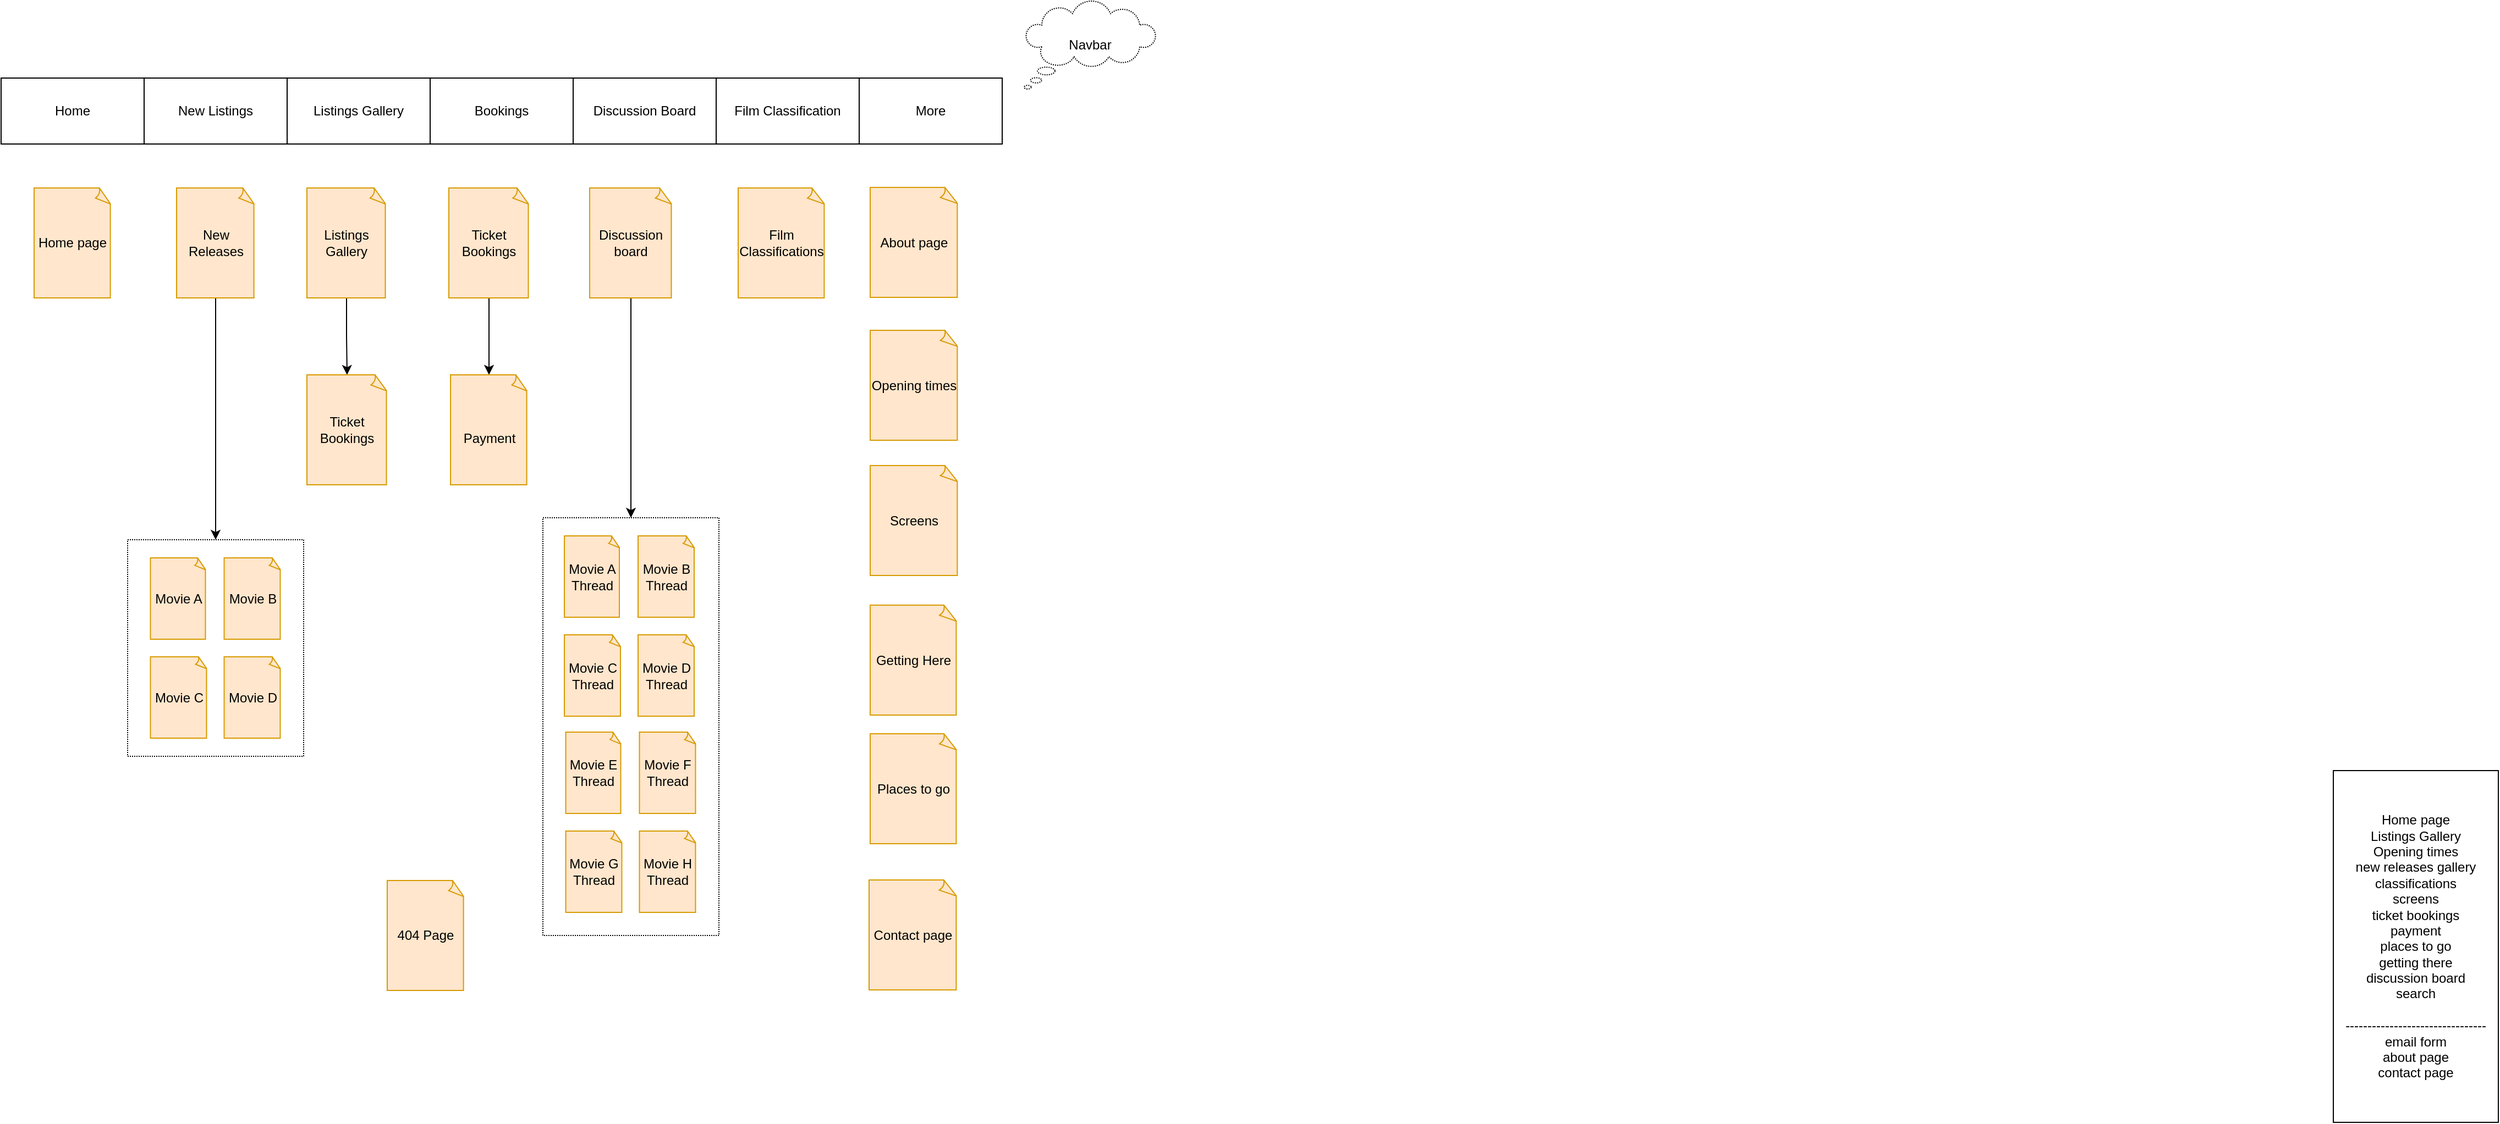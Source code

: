 <mxfile version="15.8.7" type="device"><diagram id="9vVXYeCcHV21ei1Ue3Z5" name="Page-1"><mxGraphModel dx="1257" dy="1374" grid="1" gridSize="10" guides="1" tooltips="1" connect="1" arrows="1" fold="1" page="0" pageScale="1" pageWidth="1169" pageHeight="827" math="0" shadow="0"><root><mxCell id="0"/><mxCell id="1" parent="0"/><mxCell id="p7f9iUlsKaYYbHJI8QPc-3" value="Home page&lt;br&gt;Listings Gallery&lt;br&gt;Opening times&lt;br&gt;new releases gallery&lt;br&gt;classifications&lt;br&gt;screens&lt;br&gt;ticket bookings&lt;br&gt;payment&lt;br&gt;places to go&lt;br&gt;getting there&lt;br&gt;discussion board&lt;br&gt;search&lt;br&gt;&lt;br&gt;--------------------------------&lt;br&gt;email form&lt;br&gt;about page&lt;br&gt;contact page" style="rounded=0;whiteSpace=wrap;html=1;" parent="1" vertex="1"><mxGeometry x="2140" y="680" width="150" height="320" as="geometry"/></mxCell><mxCell id="p7f9iUlsKaYYbHJI8QPc-14" value="&lt;span&gt;Home page&lt;/span&gt;" style="whiteSpace=wrap;html=1;shape=mxgraph.basic.document;rounded=1;fillColor=#ffe6cc;strokeColor=#d79b00;flipH=0;" parent="1" vertex="1"><mxGeometry x="50" y="150" width="70" height="100" as="geometry"/></mxCell><mxCell id="q197QFIgFEAzJsEmRGrT-18" style="edgeStyle=orthogonalEdgeStyle;rounded=0;orthogonalLoop=1;jettySize=auto;html=1;entryX=0.5;entryY=0;entryDx=0;entryDy=0;entryPerimeter=0;" edge="1" parent="1" source="p7f9iUlsKaYYbHJI8QPc-15" target="q197QFIgFEAzJsEmRGrT-17"><mxGeometry relative="1" as="geometry"/></mxCell><mxCell id="p7f9iUlsKaYYbHJI8QPc-15" value="Listings Gallery" style="whiteSpace=wrap;html=1;shape=mxgraph.basic.document;rounded=1;fillColor=#ffe6cc;strokeColor=#d79b00;flipH=0;" parent="1" vertex="1"><mxGeometry x="298" y="150" width="72" height="100" as="geometry"/></mxCell><mxCell id="p7f9iUlsKaYYbHJI8QPc-16" value="Opening times" style="whiteSpace=wrap;html=1;shape=mxgraph.basic.document;rounded=1;fillColor=#ffe6cc;strokeColor=#d79b00;" parent="1" vertex="1"><mxGeometry x="810" y="279.5" width="80" height="100" as="geometry"/></mxCell><mxCell id="kC1xV4v4jSwnp7RrcEFF-17" style="edgeStyle=orthogonalEdgeStyle;rounded=0;orthogonalLoop=1;jettySize=auto;html=1;exitX=0.5;exitY=1;exitDx=0;exitDy=0;exitPerimeter=0;entryX=0.5;entryY=0;entryDx=0;entryDy=0;" parent="1" source="p7f9iUlsKaYYbHJI8QPc-17" target="kC1xV4v4jSwnp7RrcEFF-13" edge="1"><mxGeometry relative="1" as="geometry"/></mxCell><mxCell id="p7f9iUlsKaYYbHJI8QPc-17" value="New Releases" style="whiteSpace=wrap;html=1;shape=mxgraph.basic.document;rounded=1;fillColor=#ffe6cc;strokeColor=#d79b00;flipH=0;" parent="1" vertex="1"><mxGeometry x="179.5" y="150" width="71" height="100" as="geometry"/></mxCell><mxCell id="q197QFIgFEAzJsEmRGrT-16" style="edgeStyle=orthogonalEdgeStyle;rounded=0;orthogonalLoop=1;jettySize=auto;html=1;entryX=0.5;entryY=0;entryDx=0;entryDy=0;entryPerimeter=0;" edge="1" parent="1" source="p7f9iUlsKaYYbHJI8QPc-21" target="kC1xV4v4jSwnp7RrcEFF-6"><mxGeometry relative="1" as="geometry"/></mxCell><mxCell id="p7f9iUlsKaYYbHJI8QPc-21" value="&lt;span style=&quot;font-family: &amp;#34;helvetica&amp;#34;&quot;&gt;Ticket Bookings&lt;/span&gt;" style="whiteSpace=wrap;html=1;shape=mxgraph.basic.document;rounded=1;fillColor=#ffe6cc;strokeColor=#d79b00;flipH=0;" parent="1" vertex="1"><mxGeometry x="427" y="150" width="73" height="100" as="geometry"/></mxCell><mxCell id="p7f9iUlsKaYYbHJI8QPc-23" value="&lt;font face=&quot;helvetica&quot;&gt;Places to go&lt;/font&gt;" style="whiteSpace=wrap;html=1;shape=mxgraph.basic.document;rounded=1;fillColor=#ffe6cc;strokeColor=#d79b00;" parent="1" vertex="1"><mxGeometry x="810" y="646.5" width="79" height="100" as="geometry"/></mxCell><mxCell id="p7f9iUlsKaYYbHJI8QPc-24" value="&lt;span style=&quot;font-family: &amp;#34;helvetica&amp;#34;&quot;&gt;Getting Here&lt;/span&gt;" style="whiteSpace=wrap;html=1;shape=mxgraph.basic.document;rounded=1;fillColor=#ffe6cc;strokeColor=#d79b00;flipH=0;" parent="1" vertex="1"><mxGeometry x="810" y="529.5" width="79" height="100" as="geometry"/></mxCell><mxCell id="q197QFIgFEAzJsEmRGrT-15" style="edgeStyle=orthogonalEdgeStyle;rounded=0;orthogonalLoop=1;jettySize=auto;html=1;entryX=0.5;entryY=0;entryDx=0;entryDy=0;" edge="1" parent="1" source="p7f9iUlsKaYYbHJI8QPc-25" target="q197QFIgFEAzJsEmRGrT-6"><mxGeometry relative="1" as="geometry"/></mxCell><mxCell id="p7f9iUlsKaYYbHJI8QPc-25" value="Discussion board" style="whiteSpace=wrap;html=1;shape=mxgraph.basic.document;rounded=1;fillColor=#ffe6cc;strokeColor=#d79b00;" parent="1" vertex="1"><mxGeometry x="555" y="150" width="75" height="100" as="geometry"/></mxCell><mxCell id="p7f9iUlsKaYYbHJI8QPc-29" value="About page" style="whiteSpace=wrap;html=1;shape=mxgraph.basic.document;rounded=1;fillColor=#ffe6cc;strokeColor=#d79b00;flipH=0;" parent="1" vertex="1"><mxGeometry x="810" y="149.5" width="80" height="100" as="geometry"/></mxCell><mxCell id="p7f9iUlsKaYYbHJI8QPc-30" value="Contact page" style="whiteSpace=wrap;html=1;shape=mxgraph.basic.document;rounded=1;fillColor=#ffe6cc;strokeColor=#d79b00;" parent="1" vertex="1"><mxGeometry x="809" y="779.5" width="80" height="100" as="geometry"/></mxCell><mxCell id="p7f9iUlsKaYYbHJI8QPc-33" value="Home" style="rounded=0;whiteSpace=wrap;html=1;" parent="1" vertex="1"><mxGeometry x="20" y="50" width="130" height="60" as="geometry"/></mxCell><mxCell id="p7f9iUlsKaYYbHJI8QPc-35" value="New Listings" style="rounded=0;whiteSpace=wrap;html=1;" parent="1" vertex="1"><mxGeometry x="150" y="50" width="130" height="60" as="geometry"/></mxCell><mxCell id="p7f9iUlsKaYYbHJI8QPc-36" value="Listings Gallery" style="rounded=0;whiteSpace=wrap;html=1;" parent="1" vertex="1"><mxGeometry x="280" y="50" width="130" height="60" as="geometry"/></mxCell><mxCell id="p7f9iUlsKaYYbHJI8QPc-37" value="Bookings" style="rounded=0;whiteSpace=wrap;html=1;" parent="1" vertex="1"><mxGeometry x="410" y="50" width="130" height="60" as="geometry"/></mxCell><mxCell id="p7f9iUlsKaYYbHJI8QPc-41" value="More" style="rounded=0;whiteSpace=wrap;html=1;" parent="1" vertex="1"><mxGeometry x="800" y="50" width="130" height="60" as="geometry"/></mxCell><mxCell id="4aFQmp6HCYiF2naw0mB--1" value="Discussion Board" style="rounded=0;whiteSpace=wrap;html=1;" parent="1" vertex="1"><mxGeometry x="540" y="50" width="130" height="60" as="geometry"/></mxCell><mxCell id="kC1xV4v4jSwnp7RrcEFF-5" value="Screens" style="whiteSpace=wrap;html=1;shape=mxgraph.basic.document;rounded=1;fillColor=#ffe6cc;strokeColor=#d79b00;" parent="1" vertex="1"><mxGeometry x="810" y="402.5" width="80" height="100" as="geometry"/></mxCell><mxCell id="kC1xV4v4jSwnp7RrcEFF-6" value="&lt;br&gt;Payment&lt;br&gt;" style="whiteSpace=wrap;html=1;shape=mxgraph.basic.document;rounded=1;fillColor=#ffe6cc;strokeColor=#d79b00;" parent="1" vertex="1"><mxGeometry x="428.5" y="320" width="70" height="100" as="geometry"/></mxCell><mxCell id="kC1xV4v4jSwnp7RrcEFF-14" value="" style="group" parent="1" vertex="1" connectable="0"><mxGeometry x="135" y="470" width="160" height="197" as="geometry"/></mxCell><mxCell id="kC1xV4v4jSwnp7RrcEFF-13" value="" style="rounded=0;whiteSpace=wrap;html=1;dashed=1;dashPattern=1 1;" parent="kC1xV4v4jSwnp7RrcEFF-14" vertex="1"><mxGeometry width="160" height="197" as="geometry"/></mxCell><mxCell id="kC1xV4v4jSwnp7RrcEFF-27" value="Movie A" style="whiteSpace=wrap;html=1;shape=mxgraph.basic.document;rounded=1;fillColor=#ffe6cc;strokeColor=#d79b00;flipH=0;" parent="kC1xV4v4jSwnp7RrcEFF-14" vertex="1"><mxGeometry x="20.75" y="16.5" width="50.5" height="74" as="geometry"/></mxCell><mxCell id="kC1xV4v4jSwnp7RrcEFF-28" value="Movie B" style="whiteSpace=wrap;html=1;shape=mxgraph.basic.document;rounded=1;fillColor=#ffe6cc;strokeColor=#d79b00;flipH=0;" parent="kC1xV4v4jSwnp7RrcEFF-14" vertex="1"><mxGeometry x="87.75" y="16.5" width="51.5" height="74" as="geometry"/></mxCell><mxCell id="kC1xV4v4jSwnp7RrcEFF-29" value="Movie D" style="whiteSpace=wrap;html=1;shape=mxgraph.basic.document;rounded=1;fillColor=#ffe6cc;strokeColor=#d79b00;flipH=0;" parent="kC1xV4v4jSwnp7RrcEFF-14" vertex="1"><mxGeometry x="87.75" y="106.5" width="51.5" height="74" as="geometry"/></mxCell><mxCell id="kC1xV4v4jSwnp7RrcEFF-30" value="Movie C" style="whiteSpace=wrap;html=1;shape=mxgraph.basic.document;rounded=1;fillColor=#ffe6cc;strokeColor=#d79b00;flipH=0;" parent="kC1xV4v4jSwnp7RrcEFF-14" vertex="1"><mxGeometry x="20.75" y="106.5" width="51.5" height="74" as="geometry"/></mxCell><mxCell id="kC1xV4v4jSwnp7RrcEFF-26" value="Navbar" style="whiteSpace=wrap;html=1;shape=mxgraph.basic.cloud_callout;dashed=1;dashPattern=1 1;" parent="1" vertex="1"><mxGeometry x="950" y="-20" width="120" height="80" as="geometry"/></mxCell><mxCell id="q197QFIgFEAzJsEmRGrT-1" value="404 Page" style="whiteSpace=wrap;html=1;shape=mxgraph.basic.document;rounded=1;fillColor=#ffe6cc;strokeColor=#d79b00;" vertex="1" parent="1"><mxGeometry x="371" y="780" width="70" height="100" as="geometry"/></mxCell><mxCell id="q197QFIgFEAzJsEmRGrT-2" value="Film Classification" style="rounded=0;whiteSpace=wrap;html=1;" vertex="1" parent="1"><mxGeometry x="670" y="50" width="130" height="60" as="geometry"/></mxCell><mxCell id="q197QFIgFEAzJsEmRGrT-3" value="&lt;span style=&quot;font-family: &amp;#34;helvetica&amp;#34;&quot;&gt;Film Classifications&lt;/span&gt;" style="whiteSpace=wrap;html=1;shape=mxgraph.basic.document;rounded=1;fillColor=#ffe6cc;strokeColor=#d79b00;flipH=0;" vertex="1" parent="1"><mxGeometry x="690" y="150" width="79" height="100" as="geometry"/></mxCell><mxCell id="q197QFIgFEAzJsEmRGrT-5" value="" style="group" vertex="1" connectable="0" parent="1"><mxGeometry x="512.5" y="450" width="160" height="380" as="geometry"/></mxCell><mxCell id="q197QFIgFEAzJsEmRGrT-6" value="" style="rounded=0;whiteSpace=wrap;html=1;dashed=1;dashPattern=1 1;" vertex="1" parent="q197QFIgFEAzJsEmRGrT-5"><mxGeometry width="160" height="380" as="geometry"/></mxCell><mxCell id="q197QFIgFEAzJsEmRGrT-7" value="Movie A&lt;br&gt;Thread" style="whiteSpace=wrap;html=1;shape=mxgraph.basic.document;rounded=1;fillColor=#ffe6cc;strokeColor=#d79b00;flipH=0;" vertex="1" parent="q197QFIgFEAzJsEmRGrT-5"><mxGeometry x="19.5" y="16.5" width="50.5" height="74" as="geometry"/></mxCell><mxCell id="q197QFIgFEAzJsEmRGrT-8" value="Movie B&lt;br&gt;Thread" style="whiteSpace=wrap;html=1;shape=mxgraph.basic.document;rounded=1;fillColor=#ffe6cc;strokeColor=#d79b00;flipH=0;" vertex="1" parent="q197QFIgFEAzJsEmRGrT-5"><mxGeometry x="86.5" y="16.5" width="51.5" height="74" as="geometry"/></mxCell><mxCell id="q197QFIgFEAzJsEmRGrT-9" value="Movie D&lt;br&gt;Thread" style="whiteSpace=wrap;html=1;shape=mxgraph.basic.document;rounded=1;fillColor=#ffe6cc;strokeColor=#d79b00;flipH=0;" vertex="1" parent="q197QFIgFEAzJsEmRGrT-5"><mxGeometry x="86.5" y="106.5" width="51.5" height="74" as="geometry"/></mxCell><mxCell id="q197QFIgFEAzJsEmRGrT-10" value="Movie C&lt;br&gt;Thread" style="whiteSpace=wrap;html=1;shape=mxgraph.basic.document;rounded=1;fillColor=#ffe6cc;strokeColor=#d79b00;flipH=0;" vertex="1" parent="q197QFIgFEAzJsEmRGrT-5"><mxGeometry x="19.5" y="106.5" width="51.5" height="74" as="geometry"/></mxCell><mxCell id="q197QFIgFEAzJsEmRGrT-11" value="Movie E&lt;br&gt;Thread" style="whiteSpace=wrap;html=1;shape=mxgraph.basic.document;rounded=1;fillColor=#ffe6cc;strokeColor=#d79b00;flipH=0;" vertex="1" parent="q197QFIgFEAzJsEmRGrT-5"><mxGeometry x="20.75" y="195" width="50.5" height="74" as="geometry"/></mxCell><mxCell id="q197QFIgFEAzJsEmRGrT-12" value="Movie F&lt;br&gt;Thread" style="whiteSpace=wrap;html=1;shape=mxgraph.basic.document;rounded=1;fillColor=#ffe6cc;strokeColor=#d79b00;flipH=0;" vertex="1" parent="q197QFIgFEAzJsEmRGrT-5"><mxGeometry x="87.75" y="195" width="51.5" height="74" as="geometry"/></mxCell><mxCell id="q197QFIgFEAzJsEmRGrT-13" value="Movie H&lt;br&gt;Thread" style="whiteSpace=wrap;html=1;shape=mxgraph.basic.document;rounded=1;fillColor=#ffe6cc;strokeColor=#d79b00;flipH=0;" vertex="1" parent="q197QFIgFEAzJsEmRGrT-5"><mxGeometry x="87.75" y="285" width="51.5" height="74" as="geometry"/></mxCell><mxCell id="q197QFIgFEAzJsEmRGrT-14" value="Movie G&lt;br&gt;Thread" style="whiteSpace=wrap;html=1;shape=mxgraph.basic.document;rounded=1;fillColor=#ffe6cc;strokeColor=#d79b00;flipH=0;" vertex="1" parent="q197QFIgFEAzJsEmRGrT-5"><mxGeometry x="20.75" y="285" width="51.5" height="74" as="geometry"/></mxCell><mxCell id="q197QFIgFEAzJsEmRGrT-17" value="&lt;span style=&quot;font-family: &amp;#34;helvetica&amp;#34;&quot;&gt;Ticket Bookings&lt;/span&gt;" style="whiteSpace=wrap;html=1;shape=mxgraph.basic.document;rounded=1;fillColor=#ffe6cc;strokeColor=#d79b00;flipH=0;" vertex="1" parent="1"><mxGeometry x="298" y="320" width="73" height="100" as="geometry"/></mxCell></root></mxGraphModel></diagram></mxfile>